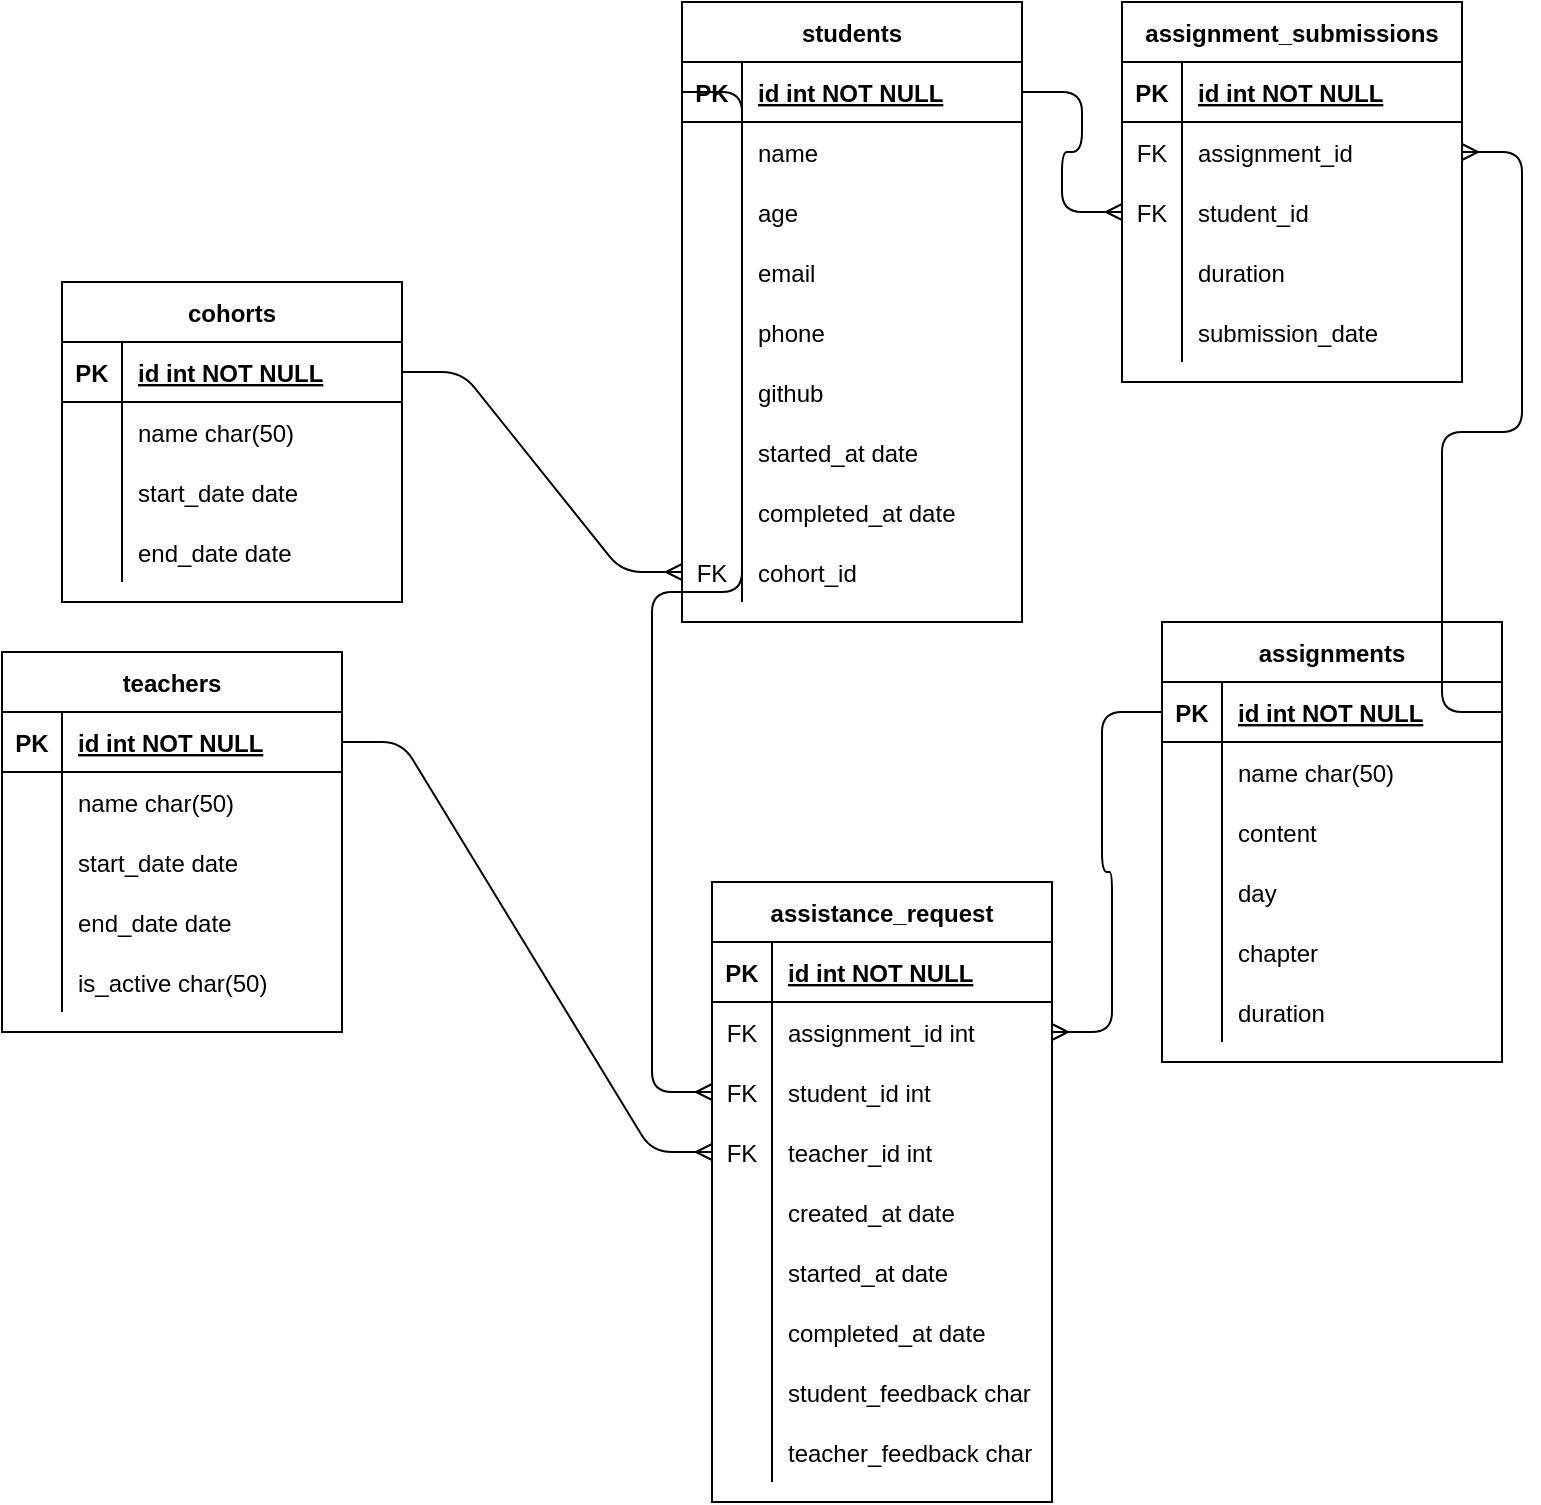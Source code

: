 <mxfile version="13.10.2" type="github">
  <diagram id="R2lEEEUBdFMjLlhIrx00" name="Page-1">
    <mxGraphModel dx="909" dy="751" grid="1" gridSize="10" guides="1" tooltips="1" connect="1" arrows="1" fold="1" page="1" pageScale="1" pageWidth="850" pageHeight="1100" math="0" shadow="0" extFonts="Permanent Marker^https://fonts.googleapis.com/css?family=Permanent+Marker">
      <root>
        <mxCell id="0" />
        <mxCell id="1" parent="0" />
        <mxCell id="C-vyLk0tnHw3VtMMgP7b-13" value="assistance_request" style="shape=table;startSize=30;container=1;collapsible=1;childLayout=tableLayout;fixedRows=1;rowLines=0;fontStyle=1;align=center;resizeLast=1;" parent="1" vertex="1">
          <mxGeometry x="425" y="470" width="170" height="310" as="geometry" />
        </mxCell>
        <mxCell id="C-vyLk0tnHw3VtMMgP7b-14" value="" style="shape=partialRectangle;collapsible=0;dropTarget=0;pointerEvents=0;fillColor=none;points=[[0,0.5],[1,0.5]];portConstraint=eastwest;top=0;left=0;right=0;bottom=1;" parent="C-vyLk0tnHw3VtMMgP7b-13" vertex="1">
          <mxGeometry y="30" width="170" height="30" as="geometry" />
        </mxCell>
        <mxCell id="C-vyLk0tnHw3VtMMgP7b-15" value="PK" style="shape=partialRectangle;overflow=hidden;connectable=0;fillColor=none;top=0;left=0;bottom=0;right=0;fontStyle=1;" parent="C-vyLk0tnHw3VtMMgP7b-14" vertex="1">
          <mxGeometry width="30" height="30" as="geometry" />
        </mxCell>
        <mxCell id="C-vyLk0tnHw3VtMMgP7b-16" value="id int NOT NULL " style="shape=partialRectangle;overflow=hidden;connectable=0;fillColor=none;top=0;left=0;bottom=0;right=0;align=left;spacingLeft=6;fontStyle=5;" parent="C-vyLk0tnHw3VtMMgP7b-14" vertex="1">
          <mxGeometry x="30" width="140" height="30" as="geometry" />
        </mxCell>
        <mxCell id="C-vyLk0tnHw3VtMMgP7b-17" value="" style="shape=partialRectangle;collapsible=0;dropTarget=0;pointerEvents=0;fillColor=none;points=[[0,0.5],[1,0.5]];portConstraint=eastwest;top=0;left=0;right=0;bottom=0;" parent="C-vyLk0tnHw3VtMMgP7b-13" vertex="1">
          <mxGeometry y="60" width="170" height="30" as="geometry" />
        </mxCell>
        <mxCell id="C-vyLk0tnHw3VtMMgP7b-18" value="FK" style="shape=partialRectangle;overflow=hidden;connectable=0;fillColor=none;top=0;left=0;bottom=0;right=0;" parent="C-vyLk0tnHw3VtMMgP7b-17" vertex="1">
          <mxGeometry width="30" height="30" as="geometry" />
        </mxCell>
        <mxCell id="C-vyLk0tnHw3VtMMgP7b-19" value="assignment_id int" style="shape=partialRectangle;overflow=hidden;connectable=0;fillColor=none;top=0;left=0;bottom=0;right=0;align=left;spacingLeft=6;" parent="C-vyLk0tnHw3VtMMgP7b-17" vertex="1">
          <mxGeometry x="30" width="140" height="30" as="geometry" />
        </mxCell>
        <mxCell id="SwE94Gocn6awPkKL-3Dt-10" value="" style="shape=partialRectangle;collapsible=0;dropTarget=0;pointerEvents=0;fillColor=none;points=[[0,0.5],[1,0.5]];portConstraint=eastwest;top=0;left=0;right=0;bottom=0;" vertex="1" parent="C-vyLk0tnHw3VtMMgP7b-13">
          <mxGeometry y="90" width="170" height="30" as="geometry" />
        </mxCell>
        <mxCell id="SwE94Gocn6awPkKL-3Dt-11" value="FK" style="shape=partialRectangle;overflow=hidden;connectable=0;fillColor=none;top=0;left=0;bottom=0;right=0;" vertex="1" parent="SwE94Gocn6awPkKL-3Dt-10">
          <mxGeometry width="30" height="30" as="geometry" />
        </mxCell>
        <mxCell id="SwE94Gocn6awPkKL-3Dt-12" value="student_id int " style="shape=partialRectangle;overflow=hidden;connectable=0;fillColor=none;top=0;left=0;bottom=0;right=0;align=left;spacingLeft=6;" vertex="1" parent="SwE94Gocn6awPkKL-3Dt-10">
          <mxGeometry x="30" width="140" height="30" as="geometry" />
        </mxCell>
        <mxCell id="SwE94Gocn6awPkKL-3Dt-13" value="" style="shape=partialRectangle;collapsible=0;dropTarget=0;pointerEvents=0;fillColor=none;points=[[0,0.5],[1,0.5]];portConstraint=eastwest;top=0;left=0;right=0;bottom=0;" vertex="1" parent="C-vyLk0tnHw3VtMMgP7b-13">
          <mxGeometry y="120" width="170" height="30" as="geometry" />
        </mxCell>
        <mxCell id="SwE94Gocn6awPkKL-3Dt-14" value="FK" style="shape=partialRectangle;overflow=hidden;connectable=0;fillColor=none;top=0;left=0;bottom=0;right=0;" vertex="1" parent="SwE94Gocn6awPkKL-3Dt-13">
          <mxGeometry width="30" height="30" as="geometry" />
        </mxCell>
        <mxCell id="SwE94Gocn6awPkKL-3Dt-15" value="teacher_id int" style="shape=partialRectangle;overflow=hidden;connectable=0;fillColor=none;top=0;left=0;bottom=0;right=0;align=left;spacingLeft=6;" vertex="1" parent="SwE94Gocn6awPkKL-3Dt-13">
          <mxGeometry x="30" width="140" height="30" as="geometry" />
        </mxCell>
        <mxCell id="SwE94Gocn6awPkKL-3Dt-16" value="" style="shape=partialRectangle;collapsible=0;dropTarget=0;pointerEvents=0;fillColor=none;points=[[0,0.5],[1,0.5]];portConstraint=eastwest;top=0;left=0;right=0;bottom=0;" vertex="1" parent="C-vyLk0tnHw3VtMMgP7b-13">
          <mxGeometry y="150" width="170" height="30" as="geometry" />
        </mxCell>
        <mxCell id="SwE94Gocn6awPkKL-3Dt-17" value="" style="shape=partialRectangle;overflow=hidden;connectable=0;fillColor=none;top=0;left=0;bottom=0;right=0;" vertex="1" parent="SwE94Gocn6awPkKL-3Dt-16">
          <mxGeometry width="30" height="30" as="geometry" />
        </mxCell>
        <mxCell id="SwE94Gocn6awPkKL-3Dt-18" value="created_at date" style="shape=partialRectangle;overflow=hidden;connectable=0;fillColor=none;top=0;left=0;bottom=0;right=0;align=left;spacingLeft=6;" vertex="1" parent="SwE94Gocn6awPkKL-3Dt-16">
          <mxGeometry x="30" width="140" height="30" as="geometry" />
        </mxCell>
        <mxCell id="SwE94Gocn6awPkKL-3Dt-19" value="" style="shape=partialRectangle;collapsible=0;dropTarget=0;pointerEvents=0;fillColor=none;points=[[0,0.5],[1,0.5]];portConstraint=eastwest;top=0;left=0;right=0;bottom=0;" vertex="1" parent="C-vyLk0tnHw3VtMMgP7b-13">
          <mxGeometry y="180" width="170" height="30" as="geometry" />
        </mxCell>
        <mxCell id="SwE94Gocn6awPkKL-3Dt-20" value="" style="shape=partialRectangle;overflow=hidden;connectable=0;fillColor=none;top=0;left=0;bottom=0;right=0;" vertex="1" parent="SwE94Gocn6awPkKL-3Dt-19">
          <mxGeometry width="30" height="30" as="geometry" />
        </mxCell>
        <mxCell id="SwE94Gocn6awPkKL-3Dt-21" value="started_at date" style="shape=partialRectangle;overflow=hidden;connectable=0;fillColor=none;top=0;left=0;bottom=0;right=0;align=left;spacingLeft=6;" vertex="1" parent="SwE94Gocn6awPkKL-3Dt-19">
          <mxGeometry x="30" width="140" height="30" as="geometry" />
        </mxCell>
        <mxCell id="SwE94Gocn6awPkKL-3Dt-22" value="" style="shape=partialRectangle;collapsible=0;dropTarget=0;pointerEvents=0;fillColor=none;points=[[0,0.5],[1,0.5]];portConstraint=eastwest;top=0;left=0;right=0;bottom=0;" vertex="1" parent="C-vyLk0tnHw3VtMMgP7b-13">
          <mxGeometry y="210" width="170" height="30" as="geometry" />
        </mxCell>
        <mxCell id="SwE94Gocn6awPkKL-3Dt-23" value="" style="shape=partialRectangle;overflow=hidden;connectable=0;fillColor=none;top=0;left=0;bottom=0;right=0;" vertex="1" parent="SwE94Gocn6awPkKL-3Dt-22">
          <mxGeometry width="30" height="30" as="geometry" />
        </mxCell>
        <mxCell id="SwE94Gocn6awPkKL-3Dt-24" value="completed_at date" style="shape=partialRectangle;overflow=hidden;connectable=0;fillColor=none;top=0;left=0;bottom=0;right=0;align=left;spacingLeft=6;" vertex="1" parent="SwE94Gocn6awPkKL-3Dt-22">
          <mxGeometry x="30" width="140" height="30" as="geometry" />
        </mxCell>
        <mxCell id="SwE94Gocn6awPkKL-3Dt-25" value="" style="shape=partialRectangle;collapsible=0;dropTarget=0;pointerEvents=0;fillColor=none;points=[[0,0.5],[1,0.5]];portConstraint=eastwest;top=0;left=0;right=0;bottom=0;" vertex="1" parent="C-vyLk0tnHw3VtMMgP7b-13">
          <mxGeometry y="240" width="170" height="30" as="geometry" />
        </mxCell>
        <mxCell id="SwE94Gocn6awPkKL-3Dt-26" value="" style="shape=partialRectangle;overflow=hidden;connectable=0;fillColor=none;top=0;left=0;bottom=0;right=0;" vertex="1" parent="SwE94Gocn6awPkKL-3Dt-25">
          <mxGeometry width="30" height="30" as="geometry" />
        </mxCell>
        <mxCell id="SwE94Gocn6awPkKL-3Dt-27" value="student_feedback char" style="shape=partialRectangle;overflow=hidden;connectable=0;fillColor=none;top=0;left=0;bottom=0;right=0;align=left;spacingLeft=6;" vertex="1" parent="SwE94Gocn6awPkKL-3Dt-25">
          <mxGeometry x="30" width="140" height="30" as="geometry" />
        </mxCell>
        <mxCell id="C-vyLk0tnHw3VtMMgP7b-20" value="" style="shape=partialRectangle;collapsible=0;dropTarget=0;pointerEvents=0;fillColor=none;points=[[0,0.5],[1,0.5]];portConstraint=eastwest;top=0;left=0;right=0;bottom=0;" parent="C-vyLk0tnHw3VtMMgP7b-13" vertex="1">
          <mxGeometry y="270" width="170" height="30" as="geometry" />
        </mxCell>
        <mxCell id="C-vyLk0tnHw3VtMMgP7b-21" value="" style="shape=partialRectangle;overflow=hidden;connectable=0;fillColor=none;top=0;left=0;bottom=0;right=0;" parent="C-vyLk0tnHw3VtMMgP7b-20" vertex="1">
          <mxGeometry width="30" height="30" as="geometry" />
        </mxCell>
        <mxCell id="C-vyLk0tnHw3VtMMgP7b-22" value="teacher_feedback char" style="shape=partialRectangle;overflow=hidden;connectable=0;fillColor=none;top=0;left=0;bottom=0;right=0;align=left;spacingLeft=6;" parent="C-vyLk0tnHw3VtMMgP7b-20" vertex="1">
          <mxGeometry x="30" width="140" height="30" as="geometry" />
        </mxCell>
        <mxCell id="C-vyLk0tnHw3VtMMgP7b-23" value="teachers" style="shape=table;startSize=30;container=1;collapsible=1;childLayout=tableLayout;fixedRows=1;rowLines=0;fontStyle=1;align=center;resizeLast=1;" parent="1" vertex="1">
          <mxGeometry x="70" y="355" width="170" height="190" as="geometry" />
        </mxCell>
        <mxCell id="C-vyLk0tnHw3VtMMgP7b-24" value="" style="shape=partialRectangle;collapsible=0;dropTarget=0;pointerEvents=0;fillColor=none;points=[[0,0.5],[1,0.5]];portConstraint=eastwest;top=0;left=0;right=0;bottom=1;" parent="C-vyLk0tnHw3VtMMgP7b-23" vertex="1">
          <mxGeometry y="30" width="170" height="30" as="geometry" />
        </mxCell>
        <mxCell id="C-vyLk0tnHw3VtMMgP7b-25" value="PK" style="shape=partialRectangle;overflow=hidden;connectable=0;fillColor=none;top=0;left=0;bottom=0;right=0;fontStyle=1;" parent="C-vyLk0tnHw3VtMMgP7b-24" vertex="1">
          <mxGeometry width="30" height="30" as="geometry" />
        </mxCell>
        <mxCell id="C-vyLk0tnHw3VtMMgP7b-26" value="id int NOT NULL " style="shape=partialRectangle;overflow=hidden;connectable=0;fillColor=none;top=0;left=0;bottom=0;right=0;align=left;spacingLeft=6;fontStyle=5;" parent="C-vyLk0tnHw3VtMMgP7b-24" vertex="1">
          <mxGeometry x="30" width="140" height="30" as="geometry" />
        </mxCell>
        <mxCell id="SwE94Gocn6awPkKL-3Dt-1" value="" style="shape=partialRectangle;collapsible=0;dropTarget=0;pointerEvents=0;fillColor=none;points=[[0,0.5],[1,0.5]];portConstraint=eastwest;top=0;left=0;right=0;bottom=0;" vertex="1" parent="C-vyLk0tnHw3VtMMgP7b-23">
          <mxGeometry y="60" width="170" height="30" as="geometry" />
        </mxCell>
        <mxCell id="SwE94Gocn6awPkKL-3Dt-2" value="" style="shape=partialRectangle;overflow=hidden;connectable=0;fillColor=none;top=0;left=0;bottom=0;right=0;" vertex="1" parent="SwE94Gocn6awPkKL-3Dt-1">
          <mxGeometry width="30" height="30" as="geometry" />
        </mxCell>
        <mxCell id="SwE94Gocn6awPkKL-3Dt-3" value="name char(50)" style="shape=partialRectangle;overflow=hidden;connectable=0;fillColor=none;top=0;left=0;bottom=0;right=0;align=left;spacingLeft=6;" vertex="1" parent="SwE94Gocn6awPkKL-3Dt-1">
          <mxGeometry x="30" width="140" height="30" as="geometry" />
        </mxCell>
        <mxCell id="SwE94Gocn6awPkKL-3Dt-4" value="" style="shape=partialRectangle;collapsible=0;dropTarget=0;pointerEvents=0;fillColor=none;points=[[0,0.5],[1,0.5]];portConstraint=eastwest;top=0;left=0;right=0;bottom=0;" vertex="1" parent="C-vyLk0tnHw3VtMMgP7b-23">
          <mxGeometry y="90" width="170" height="30" as="geometry" />
        </mxCell>
        <mxCell id="SwE94Gocn6awPkKL-3Dt-5" value="" style="shape=partialRectangle;overflow=hidden;connectable=0;fillColor=none;top=0;left=0;bottom=0;right=0;" vertex="1" parent="SwE94Gocn6awPkKL-3Dt-4">
          <mxGeometry width="30" height="30" as="geometry" />
        </mxCell>
        <mxCell id="SwE94Gocn6awPkKL-3Dt-6" value="start_date date" style="shape=partialRectangle;overflow=hidden;connectable=0;fillColor=none;top=0;left=0;bottom=0;right=0;align=left;spacingLeft=6;" vertex="1" parent="SwE94Gocn6awPkKL-3Dt-4">
          <mxGeometry x="30" width="140" height="30" as="geometry" />
        </mxCell>
        <mxCell id="SwE94Gocn6awPkKL-3Dt-7" value="" style="shape=partialRectangle;collapsible=0;dropTarget=0;pointerEvents=0;fillColor=none;points=[[0,0.5],[1,0.5]];portConstraint=eastwest;top=0;left=0;right=0;bottom=0;" vertex="1" parent="C-vyLk0tnHw3VtMMgP7b-23">
          <mxGeometry y="120" width="170" height="30" as="geometry" />
        </mxCell>
        <mxCell id="SwE94Gocn6awPkKL-3Dt-8" value="" style="shape=partialRectangle;overflow=hidden;connectable=0;fillColor=none;top=0;left=0;bottom=0;right=0;" vertex="1" parent="SwE94Gocn6awPkKL-3Dt-7">
          <mxGeometry width="30" height="30" as="geometry" />
        </mxCell>
        <mxCell id="SwE94Gocn6awPkKL-3Dt-9" value="end_date date" style="shape=partialRectangle;overflow=hidden;connectable=0;fillColor=none;top=0;left=0;bottom=0;right=0;align=left;spacingLeft=6;" vertex="1" parent="SwE94Gocn6awPkKL-3Dt-7">
          <mxGeometry x="30" width="140" height="30" as="geometry" />
        </mxCell>
        <mxCell id="C-vyLk0tnHw3VtMMgP7b-27" value="" style="shape=partialRectangle;collapsible=0;dropTarget=0;pointerEvents=0;fillColor=none;points=[[0,0.5],[1,0.5]];portConstraint=eastwest;top=0;left=0;right=0;bottom=0;" parent="C-vyLk0tnHw3VtMMgP7b-23" vertex="1">
          <mxGeometry y="150" width="170" height="30" as="geometry" />
        </mxCell>
        <mxCell id="C-vyLk0tnHw3VtMMgP7b-28" value="" style="shape=partialRectangle;overflow=hidden;connectable=0;fillColor=none;top=0;left=0;bottom=0;right=0;" parent="C-vyLk0tnHw3VtMMgP7b-27" vertex="1">
          <mxGeometry width="30" height="30" as="geometry" />
        </mxCell>
        <mxCell id="C-vyLk0tnHw3VtMMgP7b-29" value="is_active char(50)" style="shape=partialRectangle;overflow=hidden;connectable=0;fillColor=none;top=0;left=0;bottom=0;right=0;align=left;spacingLeft=6;" parent="C-vyLk0tnHw3VtMMgP7b-27" vertex="1">
          <mxGeometry x="30" width="140" height="30" as="geometry" />
        </mxCell>
        <mxCell id="SwE94Gocn6awPkKL-3Dt-32" value="cohorts" style="shape=table;startSize=30;container=1;collapsible=1;childLayout=tableLayout;fixedRows=1;rowLines=0;fontStyle=1;align=center;resizeLast=1;" vertex="1" parent="1">
          <mxGeometry x="100" y="170" width="170" height="160" as="geometry" />
        </mxCell>
        <mxCell id="SwE94Gocn6awPkKL-3Dt-33" value="" style="shape=partialRectangle;collapsible=0;dropTarget=0;pointerEvents=0;fillColor=none;points=[[0,0.5],[1,0.5]];portConstraint=eastwest;top=0;left=0;right=0;bottom=1;" vertex="1" parent="SwE94Gocn6awPkKL-3Dt-32">
          <mxGeometry y="30" width="170" height="30" as="geometry" />
        </mxCell>
        <mxCell id="SwE94Gocn6awPkKL-3Dt-34" value="PK" style="shape=partialRectangle;overflow=hidden;connectable=0;fillColor=none;top=0;left=0;bottom=0;right=0;fontStyle=1;" vertex="1" parent="SwE94Gocn6awPkKL-3Dt-33">
          <mxGeometry width="30" height="30" as="geometry" />
        </mxCell>
        <mxCell id="SwE94Gocn6awPkKL-3Dt-35" value="id int NOT NULL " style="shape=partialRectangle;overflow=hidden;connectable=0;fillColor=none;top=0;left=0;bottom=0;right=0;align=left;spacingLeft=6;fontStyle=5;" vertex="1" parent="SwE94Gocn6awPkKL-3Dt-33">
          <mxGeometry x="30" width="140" height="30" as="geometry" />
        </mxCell>
        <mxCell id="SwE94Gocn6awPkKL-3Dt-36" value="" style="shape=partialRectangle;collapsible=0;dropTarget=0;pointerEvents=0;fillColor=none;points=[[0,0.5],[1,0.5]];portConstraint=eastwest;top=0;left=0;right=0;bottom=0;" vertex="1" parent="SwE94Gocn6awPkKL-3Dt-32">
          <mxGeometry y="60" width="170" height="30" as="geometry" />
        </mxCell>
        <mxCell id="SwE94Gocn6awPkKL-3Dt-37" value="" style="shape=partialRectangle;overflow=hidden;connectable=0;fillColor=none;top=0;left=0;bottom=0;right=0;" vertex="1" parent="SwE94Gocn6awPkKL-3Dt-36">
          <mxGeometry width="30" height="30" as="geometry" />
        </mxCell>
        <mxCell id="SwE94Gocn6awPkKL-3Dt-38" value="name char(50)" style="shape=partialRectangle;overflow=hidden;connectable=0;fillColor=none;top=0;left=0;bottom=0;right=0;align=left;spacingLeft=6;" vertex="1" parent="SwE94Gocn6awPkKL-3Dt-36">
          <mxGeometry x="30" width="140" height="30" as="geometry" />
        </mxCell>
        <mxCell id="SwE94Gocn6awPkKL-3Dt-39" value="" style="shape=partialRectangle;collapsible=0;dropTarget=0;pointerEvents=0;fillColor=none;points=[[0,0.5],[1,0.5]];portConstraint=eastwest;top=0;left=0;right=0;bottom=0;" vertex="1" parent="SwE94Gocn6awPkKL-3Dt-32">
          <mxGeometry y="90" width="170" height="30" as="geometry" />
        </mxCell>
        <mxCell id="SwE94Gocn6awPkKL-3Dt-40" value="" style="shape=partialRectangle;overflow=hidden;connectable=0;fillColor=none;top=0;left=0;bottom=0;right=0;" vertex="1" parent="SwE94Gocn6awPkKL-3Dt-39">
          <mxGeometry width="30" height="30" as="geometry" />
        </mxCell>
        <mxCell id="SwE94Gocn6awPkKL-3Dt-41" value="start_date date" style="shape=partialRectangle;overflow=hidden;connectable=0;fillColor=none;top=0;left=0;bottom=0;right=0;align=left;spacingLeft=6;" vertex="1" parent="SwE94Gocn6awPkKL-3Dt-39">
          <mxGeometry x="30" width="140" height="30" as="geometry" />
        </mxCell>
        <mxCell id="SwE94Gocn6awPkKL-3Dt-42" value="" style="shape=partialRectangle;collapsible=0;dropTarget=0;pointerEvents=0;fillColor=none;points=[[0,0.5],[1,0.5]];portConstraint=eastwest;top=0;left=0;right=0;bottom=0;" vertex="1" parent="SwE94Gocn6awPkKL-3Dt-32">
          <mxGeometry y="120" width="170" height="30" as="geometry" />
        </mxCell>
        <mxCell id="SwE94Gocn6awPkKL-3Dt-43" value="" style="shape=partialRectangle;overflow=hidden;connectable=0;fillColor=none;top=0;left=0;bottom=0;right=0;" vertex="1" parent="SwE94Gocn6awPkKL-3Dt-42">
          <mxGeometry width="30" height="30" as="geometry" />
        </mxCell>
        <mxCell id="SwE94Gocn6awPkKL-3Dt-44" value="end_date date" style="shape=partialRectangle;overflow=hidden;connectable=0;fillColor=none;top=0;left=0;bottom=0;right=0;align=left;spacingLeft=6;" vertex="1" parent="SwE94Gocn6awPkKL-3Dt-42">
          <mxGeometry x="30" width="140" height="30" as="geometry" />
        </mxCell>
        <mxCell id="SwE94Gocn6awPkKL-3Dt-131" value="students" style="shape=table;startSize=30;container=1;collapsible=1;childLayout=tableLayout;fixedRows=1;rowLines=0;fontStyle=1;align=center;resizeLast=1;" vertex="1" parent="1">
          <mxGeometry x="410" y="30" width="170" height="310" as="geometry" />
        </mxCell>
        <mxCell id="SwE94Gocn6awPkKL-3Dt-132" value="" style="shape=partialRectangle;collapsible=0;dropTarget=0;pointerEvents=0;fillColor=none;points=[[0,0.5],[1,0.5]];portConstraint=eastwest;top=0;left=0;right=0;bottom=1;" vertex="1" parent="SwE94Gocn6awPkKL-3Dt-131">
          <mxGeometry y="30" width="170" height="30" as="geometry" />
        </mxCell>
        <mxCell id="SwE94Gocn6awPkKL-3Dt-133" value="PK" style="shape=partialRectangle;overflow=hidden;connectable=0;fillColor=none;top=0;left=0;bottom=0;right=0;fontStyle=1;" vertex="1" parent="SwE94Gocn6awPkKL-3Dt-132">
          <mxGeometry width="30" height="30" as="geometry" />
        </mxCell>
        <mxCell id="SwE94Gocn6awPkKL-3Dt-134" value="id int NOT NULL " style="shape=partialRectangle;overflow=hidden;connectable=0;fillColor=none;top=0;left=0;bottom=0;right=0;align=left;spacingLeft=6;fontStyle=5;" vertex="1" parent="SwE94Gocn6awPkKL-3Dt-132">
          <mxGeometry x="30" width="140" height="30" as="geometry" />
        </mxCell>
        <mxCell id="SwE94Gocn6awPkKL-3Dt-135" value="" style="shape=partialRectangle;collapsible=0;dropTarget=0;pointerEvents=0;fillColor=none;points=[[0,0.5],[1,0.5]];portConstraint=eastwest;top=0;left=0;right=0;bottom=0;" vertex="1" parent="SwE94Gocn6awPkKL-3Dt-131">
          <mxGeometry y="60" width="170" height="30" as="geometry" />
        </mxCell>
        <mxCell id="SwE94Gocn6awPkKL-3Dt-136" value="" style="shape=partialRectangle;overflow=hidden;connectable=0;fillColor=none;top=0;left=0;bottom=0;right=0;" vertex="1" parent="SwE94Gocn6awPkKL-3Dt-135">
          <mxGeometry width="30" height="30" as="geometry" />
        </mxCell>
        <mxCell id="SwE94Gocn6awPkKL-3Dt-137" value="name" style="shape=partialRectangle;overflow=hidden;connectable=0;fillColor=none;top=0;left=0;bottom=0;right=0;align=left;spacingLeft=6;" vertex="1" parent="SwE94Gocn6awPkKL-3Dt-135">
          <mxGeometry x="30" width="140" height="30" as="geometry" />
        </mxCell>
        <mxCell id="SwE94Gocn6awPkKL-3Dt-138" value="" style="shape=partialRectangle;collapsible=0;dropTarget=0;pointerEvents=0;fillColor=none;points=[[0,0.5],[1,0.5]];portConstraint=eastwest;top=0;left=0;right=0;bottom=0;" vertex="1" parent="SwE94Gocn6awPkKL-3Dt-131">
          <mxGeometry y="90" width="170" height="30" as="geometry" />
        </mxCell>
        <mxCell id="SwE94Gocn6awPkKL-3Dt-139" value="" style="shape=partialRectangle;overflow=hidden;connectable=0;fillColor=none;top=0;left=0;bottom=0;right=0;" vertex="1" parent="SwE94Gocn6awPkKL-3Dt-138">
          <mxGeometry width="30" height="30" as="geometry" />
        </mxCell>
        <mxCell id="SwE94Gocn6awPkKL-3Dt-140" value="age" style="shape=partialRectangle;overflow=hidden;connectable=0;fillColor=none;top=0;left=0;bottom=0;right=0;align=left;spacingLeft=6;" vertex="1" parent="SwE94Gocn6awPkKL-3Dt-138">
          <mxGeometry x="30" width="140" height="30" as="geometry" />
        </mxCell>
        <mxCell id="SwE94Gocn6awPkKL-3Dt-141" value="" style="shape=partialRectangle;collapsible=0;dropTarget=0;pointerEvents=0;fillColor=none;points=[[0,0.5],[1,0.5]];portConstraint=eastwest;top=0;left=0;right=0;bottom=0;" vertex="1" parent="SwE94Gocn6awPkKL-3Dt-131">
          <mxGeometry y="120" width="170" height="30" as="geometry" />
        </mxCell>
        <mxCell id="SwE94Gocn6awPkKL-3Dt-142" value="" style="shape=partialRectangle;overflow=hidden;connectable=0;fillColor=none;top=0;left=0;bottom=0;right=0;" vertex="1" parent="SwE94Gocn6awPkKL-3Dt-141">
          <mxGeometry width="30" height="30" as="geometry" />
        </mxCell>
        <mxCell id="SwE94Gocn6awPkKL-3Dt-143" value="email" style="shape=partialRectangle;overflow=hidden;connectable=0;fillColor=none;top=0;left=0;bottom=0;right=0;align=left;spacingLeft=6;" vertex="1" parent="SwE94Gocn6awPkKL-3Dt-141">
          <mxGeometry x="30" width="140" height="30" as="geometry" />
        </mxCell>
        <mxCell id="SwE94Gocn6awPkKL-3Dt-144" value="" style="shape=partialRectangle;collapsible=0;dropTarget=0;pointerEvents=0;fillColor=none;points=[[0,0.5],[1,0.5]];portConstraint=eastwest;top=0;left=0;right=0;bottom=0;" vertex="1" parent="SwE94Gocn6awPkKL-3Dt-131">
          <mxGeometry y="150" width="170" height="30" as="geometry" />
        </mxCell>
        <mxCell id="SwE94Gocn6awPkKL-3Dt-145" value="" style="shape=partialRectangle;overflow=hidden;connectable=0;fillColor=none;top=0;left=0;bottom=0;right=0;" vertex="1" parent="SwE94Gocn6awPkKL-3Dt-144">
          <mxGeometry width="30" height="30" as="geometry" />
        </mxCell>
        <mxCell id="SwE94Gocn6awPkKL-3Dt-146" value="phone" style="shape=partialRectangle;overflow=hidden;connectable=0;fillColor=none;top=0;left=0;bottom=0;right=0;align=left;spacingLeft=6;" vertex="1" parent="SwE94Gocn6awPkKL-3Dt-144">
          <mxGeometry x="30" width="140" height="30" as="geometry" />
        </mxCell>
        <mxCell id="SwE94Gocn6awPkKL-3Dt-156" value="" style="shape=partialRectangle;collapsible=0;dropTarget=0;pointerEvents=0;fillColor=none;points=[[0,0.5],[1,0.5]];portConstraint=eastwest;top=0;left=0;right=0;bottom=0;" vertex="1" parent="SwE94Gocn6awPkKL-3Dt-131">
          <mxGeometry y="180" width="170" height="30" as="geometry" />
        </mxCell>
        <mxCell id="SwE94Gocn6awPkKL-3Dt-157" value="" style="shape=partialRectangle;overflow=hidden;connectable=0;fillColor=none;top=0;left=0;bottom=0;right=0;" vertex="1" parent="SwE94Gocn6awPkKL-3Dt-156">
          <mxGeometry width="30" height="30" as="geometry" />
        </mxCell>
        <mxCell id="SwE94Gocn6awPkKL-3Dt-158" value="github" style="shape=partialRectangle;overflow=hidden;connectable=0;fillColor=none;top=0;left=0;bottom=0;right=0;align=left;spacingLeft=6;" vertex="1" parent="SwE94Gocn6awPkKL-3Dt-156">
          <mxGeometry x="30" width="140" height="30" as="geometry" />
        </mxCell>
        <mxCell id="SwE94Gocn6awPkKL-3Dt-147" value="" style="shape=partialRectangle;collapsible=0;dropTarget=0;pointerEvents=0;fillColor=none;points=[[0,0.5],[1,0.5]];portConstraint=eastwest;top=0;left=0;right=0;bottom=0;" vertex="1" parent="SwE94Gocn6awPkKL-3Dt-131">
          <mxGeometry y="210" width="170" height="30" as="geometry" />
        </mxCell>
        <mxCell id="SwE94Gocn6awPkKL-3Dt-148" value="" style="shape=partialRectangle;overflow=hidden;connectable=0;fillColor=none;top=0;left=0;bottom=0;right=0;" vertex="1" parent="SwE94Gocn6awPkKL-3Dt-147">
          <mxGeometry width="30" height="30" as="geometry" />
        </mxCell>
        <mxCell id="SwE94Gocn6awPkKL-3Dt-149" value="started_at date" style="shape=partialRectangle;overflow=hidden;connectable=0;fillColor=none;top=0;left=0;bottom=0;right=0;align=left;spacingLeft=6;" vertex="1" parent="SwE94Gocn6awPkKL-3Dt-147">
          <mxGeometry x="30" width="140" height="30" as="geometry" />
        </mxCell>
        <mxCell id="SwE94Gocn6awPkKL-3Dt-150" value="" style="shape=partialRectangle;collapsible=0;dropTarget=0;pointerEvents=0;fillColor=none;points=[[0,0.5],[1,0.5]];portConstraint=eastwest;top=0;left=0;right=0;bottom=0;" vertex="1" parent="SwE94Gocn6awPkKL-3Dt-131">
          <mxGeometry y="240" width="170" height="30" as="geometry" />
        </mxCell>
        <mxCell id="SwE94Gocn6awPkKL-3Dt-151" value="" style="shape=partialRectangle;overflow=hidden;connectable=0;fillColor=none;top=0;left=0;bottom=0;right=0;" vertex="1" parent="SwE94Gocn6awPkKL-3Dt-150">
          <mxGeometry width="30" height="30" as="geometry" />
        </mxCell>
        <mxCell id="SwE94Gocn6awPkKL-3Dt-152" value="completed_at date" style="shape=partialRectangle;overflow=hidden;connectable=0;fillColor=none;top=0;left=0;bottom=0;right=0;align=left;spacingLeft=6;" vertex="1" parent="SwE94Gocn6awPkKL-3Dt-150">
          <mxGeometry x="30" width="140" height="30" as="geometry" />
        </mxCell>
        <mxCell id="SwE94Gocn6awPkKL-3Dt-153" value="" style="shape=partialRectangle;collapsible=0;dropTarget=0;pointerEvents=0;fillColor=none;points=[[0,0.5],[1,0.5]];portConstraint=eastwest;top=0;left=0;right=0;bottom=0;" vertex="1" parent="SwE94Gocn6awPkKL-3Dt-131">
          <mxGeometry y="270" width="170" height="30" as="geometry" />
        </mxCell>
        <mxCell id="SwE94Gocn6awPkKL-3Dt-154" value="FK" style="shape=partialRectangle;overflow=hidden;connectable=0;fillColor=none;top=0;left=0;bottom=0;right=0;" vertex="1" parent="SwE94Gocn6awPkKL-3Dt-153">
          <mxGeometry width="30" height="30" as="geometry" />
        </mxCell>
        <mxCell id="SwE94Gocn6awPkKL-3Dt-155" value="cohort_id" style="shape=partialRectangle;overflow=hidden;connectable=0;fillColor=none;top=0;left=0;bottom=0;right=0;align=left;spacingLeft=6;" vertex="1" parent="SwE94Gocn6awPkKL-3Dt-153">
          <mxGeometry x="30" width="140" height="30" as="geometry" />
        </mxCell>
        <mxCell id="SwE94Gocn6awPkKL-3Dt-159" value="assignment_submissions" style="shape=table;startSize=30;container=1;collapsible=1;childLayout=tableLayout;fixedRows=1;rowLines=0;fontStyle=1;align=center;resizeLast=1;" vertex="1" parent="1">
          <mxGeometry x="630" y="30" width="170" height="190" as="geometry" />
        </mxCell>
        <mxCell id="SwE94Gocn6awPkKL-3Dt-160" value="" style="shape=partialRectangle;collapsible=0;dropTarget=0;pointerEvents=0;fillColor=none;points=[[0,0.5],[1,0.5]];portConstraint=eastwest;top=0;left=0;right=0;bottom=1;" vertex="1" parent="SwE94Gocn6awPkKL-3Dt-159">
          <mxGeometry y="30" width="170" height="30" as="geometry" />
        </mxCell>
        <mxCell id="SwE94Gocn6awPkKL-3Dt-161" value="PK" style="shape=partialRectangle;overflow=hidden;connectable=0;fillColor=none;top=0;left=0;bottom=0;right=0;fontStyle=1;" vertex="1" parent="SwE94Gocn6awPkKL-3Dt-160">
          <mxGeometry width="30" height="30" as="geometry" />
        </mxCell>
        <mxCell id="SwE94Gocn6awPkKL-3Dt-162" value="id int NOT NULL " style="shape=partialRectangle;overflow=hidden;connectable=0;fillColor=none;top=0;left=0;bottom=0;right=0;align=left;spacingLeft=6;fontStyle=5;" vertex="1" parent="SwE94Gocn6awPkKL-3Dt-160">
          <mxGeometry x="30" width="140" height="30" as="geometry" />
        </mxCell>
        <mxCell id="SwE94Gocn6awPkKL-3Dt-163" value="" style="shape=partialRectangle;collapsible=0;dropTarget=0;pointerEvents=0;fillColor=none;points=[[0,0.5],[1,0.5]];portConstraint=eastwest;top=0;left=0;right=0;bottom=0;" vertex="1" parent="SwE94Gocn6awPkKL-3Dt-159">
          <mxGeometry y="60" width="170" height="30" as="geometry" />
        </mxCell>
        <mxCell id="SwE94Gocn6awPkKL-3Dt-164" value="FK" style="shape=partialRectangle;overflow=hidden;connectable=0;fillColor=none;top=0;left=0;bottom=0;right=0;" vertex="1" parent="SwE94Gocn6awPkKL-3Dt-163">
          <mxGeometry width="30" height="30" as="geometry" />
        </mxCell>
        <mxCell id="SwE94Gocn6awPkKL-3Dt-165" value="assignment_id" style="shape=partialRectangle;overflow=hidden;connectable=0;fillColor=none;top=0;left=0;bottom=0;right=0;align=left;spacingLeft=6;" vertex="1" parent="SwE94Gocn6awPkKL-3Dt-163">
          <mxGeometry x="30" width="140" height="30" as="geometry" />
        </mxCell>
        <mxCell id="SwE94Gocn6awPkKL-3Dt-166" value="" style="shape=partialRectangle;collapsible=0;dropTarget=0;pointerEvents=0;fillColor=none;points=[[0,0.5],[1,0.5]];portConstraint=eastwest;top=0;left=0;right=0;bottom=0;" vertex="1" parent="SwE94Gocn6awPkKL-3Dt-159">
          <mxGeometry y="90" width="170" height="30" as="geometry" />
        </mxCell>
        <mxCell id="SwE94Gocn6awPkKL-3Dt-167" value="FK" style="shape=partialRectangle;overflow=hidden;connectable=0;fillColor=none;top=0;left=0;bottom=0;right=0;" vertex="1" parent="SwE94Gocn6awPkKL-3Dt-166">
          <mxGeometry width="30" height="30" as="geometry" />
        </mxCell>
        <mxCell id="SwE94Gocn6awPkKL-3Dt-168" value="student_id" style="shape=partialRectangle;overflow=hidden;connectable=0;fillColor=none;top=0;left=0;bottom=0;right=0;align=left;spacingLeft=6;" vertex="1" parent="SwE94Gocn6awPkKL-3Dt-166">
          <mxGeometry x="30" width="140" height="30" as="geometry" />
        </mxCell>
        <mxCell id="SwE94Gocn6awPkKL-3Dt-169" value="" style="shape=partialRectangle;collapsible=0;dropTarget=0;pointerEvents=0;fillColor=none;points=[[0,0.5],[1,0.5]];portConstraint=eastwest;top=0;left=0;right=0;bottom=0;" vertex="1" parent="SwE94Gocn6awPkKL-3Dt-159">
          <mxGeometry y="120" width="170" height="30" as="geometry" />
        </mxCell>
        <mxCell id="SwE94Gocn6awPkKL-3Dt-170" value="" style="shape=partialRectangle;overflow=hidden;connectable=0;fillColor=none;top=0;left=0;bottom=0;right=0;" vertex="1" parent="SwE94Gocn6awPkKL-3Dt-169">
          <mxGeometry width="30" height="30" as="geometry" />
        </mxCell>
        <mxCell id="SwE94Gocn6awPkKL-3Dt-171" value="duration" style="shape=partialRectangle;overflow=hidden;connectable=0;fillColor=none;top=0;left=0;bottom=0;right=0;align=left;spacingLeft=6;" vertex="1" parent="SwE94Gocn6awPkKL-3Dt-169">
          <mxGeometry x="30" width="140" height="30" as="geometry" />
        </mxCell>
        <mxCell id="SwE94Gocn6awPkKL-3Dt-172" value="" style="shape=partialRectangle;collapsible=0;dropTarget=0;pointerEvents=0;fillColor=none;points=[[0,0.5],[1,0.5]];portConstraint=eastwest;top=0;left=0;right=0;bottom=0;" vertex="1" parent="SwE94Gocn6awPkKL-3Dt-159">
          <mxGeometry y="150" width="170" height="30" as="geometry" />
        </mxCell>
        <mxCell id="SwE94Gocn6awPkKL-3Dt-173" value="" style="shape=partialRectangle;overflow=hidden;connectable=0;fillColor=none;top=0;left=0;bottom=0;right=0;" vertex="1" parent="SwE94Gocn6awPkKL-3Dt-172">
          <mxGeometry width="30" height="30" as="geometry" />
        </mxCell>
        <mxCell id="SwE94Gocn6awPkKL-3Dt-174" value="submission_date" style="shape=partialRectangle;overflow=hidden;connectable=0;fillColor=none;top=0;left=0;bottom=0;right=0;align=left;spacingLeft=6;" vertex="1" parent="SwE94Gocn6awPkKL-3Dt-172">
          <mxGeometry x="30" width="140" height="30" as="geometry" />
        </mxCell>
        <mxCell id="SwE94Gocn6awPkKL-3Dt-175" value="assignments" style="shape=table;startSize=30;container=1;collapsible=1;childLayout=tableLayout;fixedRows=1;rowLines=0;fontStyle=1;align=center;resizeLast=1;" vertex="1" parent="1">
          <mxGeometry x="650" y="340" width="170" height="220" as="geometry" />
        </mxCell>
        <mxCell id="SwE94Gocn6awPkKL-3Dt-176" value="" style="shape=partialRectangle;collapsible=0;dropTarget=0;pointerEvents=0;fillColor=none;points=[[0,0.5],[1,0.5]];portConstraint=eastwest;top=0;left=0;right=0;bottom=1;" vertex="1" parent="SwE94Gocn6awPkKL-3Dt-175">
          <mxGeometry y="30" width="170" height="30" as="geometry" />
        </mxCell>
        <mxCell id="SwE94Gocn6awPkKL-3Dt-177" value="PK" style="shape=partialRectangle;overflow=hidden;connectable=0;fillColor=none;top=0;left=0;bottom=0;right=0;fontStyle=1;" vertex="1" parent="SwE94Gocn6awPkKL-3Dt-176">
          <mxGeometry width="30" height="30" as="geometry" />
        </mxCell>
        <mxCell id="SwE94Gocn6awPkKL-3Dt-178" value="id int NOT NULL " style="shape=partialRectangle;overflow=hidden;connectable=0;fillColor=none;top=0;left=0;bottom=0;right=0;align=left;spacingLeft=6;fontStyle=5;" vertex="1" parent="SwE94Gocn6awPkKL-3Dt-176">
          <mxGeometry x="30" width="140" height="30" as="geometry" />
        </mxCell>
        <mxCell id="SwE94Gocn6awPkKL-3Dt-179" value="" style="shape=partialRectangle;collapsible=0;dropTarget=0;pointerEvents=0;fillColor=none;points=[[0,0.5],[1,0.5]];portConstraint=eastwest;top=0;left=0;right=0;bottom=0;" vertex="1" parent="SwE94Gocn6awPkKL-3Dt-175">
          <mxGeometry y="60" width="170" height="30" as="geometry" />
        </mxCell>
        <mxCell id="SwE94Gocn6awPkKL-3Dt-180" value="" style="shape=partialRectangle;overflow=hidden;connectable=0;fillColor=none;top=0;left=0;bottom=0;right=0;" vertex="1" parent="SwE94Gocn6awPkKL-3Dt-179">
          <mxGeometry width="30" height="30" as="geometry" />
        </mxCell>
        <mxCell id="SwE94Gocn6awPkKL-3Dt-181" value="name char(50)" style="shape=partialRectangle;overflow=hidden;connectable=0;fillColor=none;top=0;left=0;bottom=0;right=0;align=left;spacingLeft=6;" vertex="1" parent="SwE94Gocn6awPkKL-3Dt-179">
          <mxGeometry x="30" width="140" height="30" as="geometry" />
        </mxCell>
        <mxCell id="SwE94Gocn6awPkKL-3Dt-182" value="" style="shape=partialRectangle;collapsible=0;dropTarget=0;pointerEvents=0;fillColor=none;points=[[0,0.5],[1,0.5]];portConstraint=eastwest;top=0;left=0;right=0;bottom=0;" vertex="1" parent="SwE94Gocn6awPkKL-3Dt-175">
          <mxGeometry y="90" width="170" height="30" as="geometry" />
        </mxCell>
        <mxCell id="SwE94Gocn6awPkKL-3Dt-183" value="" style="shape=partialRectangle;overflow=hidden;connectable=0;fillColor=none;top=0;left=0;bottom=0;right=0;" vertex="1" parent="SwE94Gocn6awPkKL-3Dt-182">
          <mxGeometry width="30" height="30" as="geometry" />
        </mxCell>
        <mxCell id="SwE94Gocn6awPkKL-3Dt-184" value="content" style="shape=partialRectangle;overflow=hidden;connectable=0;fillColor=none;top=0;left=0;bottom=0;right=0;align=left;spacingLeft=6;" vertex="1" parent="SwE94Gocn6awPkKL-3Dt-182">
          <mxGeometry x="30" width="140" height="30" as="geometry" />
        </mxCell>
        <mxCell id="SwE94Gocn6awPkKL-3Dt-185" value="" style="shape=partialRectangle;collapsible=0;dropTarget=0;pointerEvents=0;fillColor=none;points=[[0,0.5],[1,0.5]];portConstraint=eastwest;top=0;left=0;right=0;bottom=0;" vertex="1" parent="SwE94Gocn6awPkKL-3Dt-175">
          <mxGeometry y="120" width="170" height="30" as="geometry" />
        </mxCell>
        <mxCell id="SwE94Gocn6awPkKL-3Dt-186" value="" style="shape=partialRectangle;overflow=hidden;connectable=0;fillColor=none;top=0;left=0;bottom=0;right=0;" vertex="1" parent="SwE94Gocn6awPkKL-3Dt-185">
          <mxGeometry width="30" height="30" as="geometry" />
        </mxCell>
        <mxCell id="SwE94Gocn6awPkKL-3Dt-187" value="day" style="shape=partialRectangle;overflow=hidden;connectable=0;fillColor=none;top=0;left=0;bottom=0;right=0;align=left;spacingLeft=6;" vertex="1" parent="SwE94Gocn6awPkKL-3Dt-185">
          <mxGeometry x="30" width="140" height="30" as="geometry" />
        </mxCell>
        <mxCell id="SwE94Gocn6awPkKL-3Dt-191" value="" style="shape=partialRectangle;collapsible=0;dropTarget=0;pointerEvents=0;fillColor=none;points=[[0,0.5],[1,0.5]];portConstraint=eastwest;top=0;left=0;right=0;bottom=0;" vertex="1" parent="SwE94Gocn6awPkKL-3Dt-175">
          <mxGeometry y="150" width="170" height="30" as="geometry" />
        </mxCell>
        <mxCell id="SwE94Gocn6awPkKL-3Dt-192" value="" style="shape=partialRectangle;overflow=hidden;connectable=0;fillColor=none;top=0;left=0;bottom=0;right=0;" vertex="1" parent="SwE94Gocn6awPkKL-3Dt-191">
          <mxGeometry width="30" height="30" as="geometry" />
        </mxCell>
        <mxCell id="SwE94Gocn6awPkKL-3Dt-193" value="chapter" style="shape=partialRectangle;overflow=hidden;connectable=0;fillColor=none;top=0;left=0;bottom=0;right=0;align=left;spacingLeft=6;" vertex="1" parent="SwE94Gocn6awPkKL-3Dt-191">
          <mxGeometry x="30" width="140" height="30" as="geometry" />
        </mxCell>
        <mxCell id="SwE94Gocn6awPkKL-3Dt-188" value="" style="shape=partialRectangle;collapsible=0;dropTarget=0;pointerEvents=0;fillColor=none;points=[[0,0.5],[1,0.5]];portConstraint=eastwest;top=0;left=0;right=0;bottom=0;" vertex="1" parent="SwE94Gocn6awPkKL-3Dt-175">
          <mxGeometry y="180" width="170" height="30" as="geometry" />
        </mxCell>
        <mxCell id="SwE94Gocn6awPkKL-3Dt-189" value="" style="shape=partialRectangle;overflow=hidden;connectable=0;fillColor=none;top=0;left=0;bottom=0;right=0;" vertex="1" parent="SwE94Gocn6awPkKL-3Dt-188">
          <mxGeometry width="30" height="30" as="geometry" />
        </mxCell>
        <mxCell id="SwE94Gocn6awPkKL-3Dt-190" value="duration" style="shape=partialRectangle;overflow=hidden;connectable=0;fillColor=none;top=0;left=0;bottom=0;right=0;align=left;spacingLeft=6;" vertex="1" parent="SwE94Gocn6awPkKL-3Dt-188">
          <mxGeometry x="30" width="140" height="30" as="geometry" />
        </mxCell>
        <mxCell id="SwE94Gocn6awPkKL-3Dt-194" value="" style="edgeStyle=entityRelationEdgeStyle;fontSize=12;html=1;endArrow=ERmany;entryX=0;entryY=0.5;entryDx=0;entryDy=0;" edge="1" parent="1" source="SwE94Gocn6awPkKL-3Dt-33" target="SwE94Gocn6awPkKL-3Dt-153">
          <mxGeometry width="100" height="100" relative="1" as="geometry">
            <mxPoint x="210" y="180" as="sourcePoint" />
            <mxPoint x="310" y="80" as="targetPoint" />
          </mxGeometry>
        </mxCell>
        <mxCell id="SwE94Gocn6awPkKL-3Dt-195" value="" style="edgeStyle=entityRelationEdgeStyle;fontSize=12;html=1;endArrow=ERmany;entryX=1;entryY=0.5;entryDx=0;entryDy=0;exitX=1;exitY=0.5;exitDx=0;exitDy=0;" edge="1" parent="1" source="SwE94Gocn6awPkKL-3Dt-176" target="SwE94Gocn6awPkKL-3Dt-163">
          <mxGeometry width="100" height="100" relative="1" as="geometry">
            <mxPoint x="480" y="420" as="sourcePoint" />
            <mxPoint x="570" y="655" as="targetPoint" />
          </mxGeometry>
        </mxCell>
        <mxCell id="SwE94Gocn6awPkKL-3Dt-196" value="" style="edgeStyle=entityRelationEdgeStyle;fontSize=12;html=1;endArrow=ERmany;entryX=0;entryY=0.5;entryDx=0;entryDy=0;" edge="1" parent="1" source="SwE94Gocn6awPkKL-3Dt-132" target="SwE94Gocn6awPkKL-3Dt-166">
          <mxGeometry width="100" height="100" relative="1" as="geometry">
            <mxPoint x="470" y="180" as="sourcePoint" />
            <mxPoint x="560" y="415" as="targetPoint" />
          </mxGeometry>
        </mxCell>
        <mxCell id="SwE94Gocn6awPkKL-3Dt-197" value="" style="edgeStyle=entityRelationEdgeStyle;fontSize=12;html=1;endArrow=ERmany;exitX=0;exitY=0.5;exitDx=0;exitDy=0;" edge="1" parent="1" source="SwE94Gocn6awPkKL-3Dt-176" target="C-vyLk0tnHw3VtMMgP7b-17">
          <mxGeometry width="100" height="100" relative="1" as="geometry">
            <mxPoint x="480" y="560" as="sourcePoint" />
            <mxPoint x="550" y="615" as="targetPoint" />
          </mxGeometry>
        </mxCell>
        <mxCell id="SwE94Gocn6awPkKL-3Dt-198" value="" style="edgeStyle=entityRelationEdgeStyle;fontSize=12;html=1;endArrow=ERmany;" edge="1" parent="1" source="C-vyLk0tnHw3VtMMgP7b-24" target="SwE94Gocn6awPkKL-3Dt-13">
          <mxGeometry width="100" height="100" relative="1" as="geometry">
            <mxPoint x="200" y="390" as="sourcePoint" />
            <mxPoint x="290" y="625" as="targetPoint" />
          </mxGeometry>
        </mxCell>
        <mxCell id="SwE94Gocn6awPkKL-3Dt-203" value="" style="edgeStyle=entityRelationEdgeStyle;fontSize=12;html=1;endArrow=ERmany;exitX=0;exitY=0.5;exitDx=0;exitDy=0;" edge="1" parent="1" source="SwE94Gocn6awPkKL-3Dt-132" target="SwE94Gocn6awPkKL-3Dt-10">
          <mxGeometry width="100" height="100" relative="1" as="geometry">
            <mxPoint x="280" y="225" as="sourcePoint" />
            <mxPoint x="400" y="325" as="targetPoint" />
          </mxGeometry>
        </mxCell>
      </root>
    </mxGraphModel>
  </diagram>
</mxfile>
